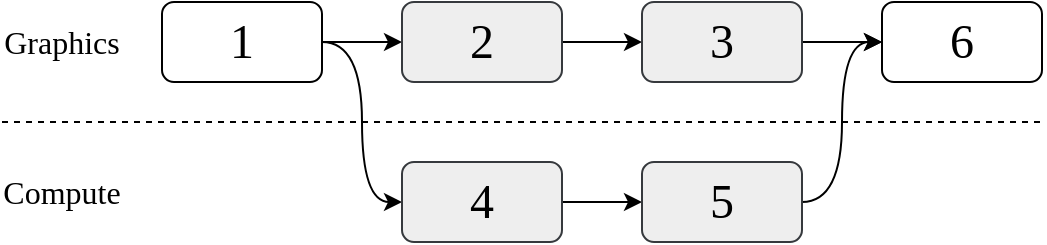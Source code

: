 <mxfile version="23.0.2" type="github">
  <diagram name="第 1 页" id="9Wy57vLdWNZvY6cCVtTI">
    <mxGraphModel dx="954" dy="600" grid="1" gridSize="10" guides="1" tooltips="1" connect="1" arrows="1" fold="1" page="1" pageScale="1" pageWidth="827" pageHeight="1169" math="0" shadow="0">
      <root>
        <mxCell id="0" />
        <mxCell id="1" parent="0" />
        <mxCell id="MBymmYlp3hh2KS27ztZ8-3" value="" style="edgeStyle=orthogonalEdgeStyle;rounded=0;orthogonalLoop=1;jettySize=auto;html=1;" edge="1" parent="1" source="MBymmYlp3hh2KS27ztZ8-1" target="MBymmYlp3hh2KS27ztZ8-2">
          <mxGeometry relative="1" as="geometry" />
        </mxCell>
        <mxCell id="MBymmYlp3hh2KS27ztZ8-12" style="edgeStyle=orthogonalEdgeStyle;rounded=0;orthogonalLoop=1;jettySize=auto;html=1;exitX=1;exitY=0.5;exitDx=0;exitDy=0;entryX=0;entryY=0.5;entryDx=0;entryDy=0;curved=1;" edge="1" parent="1" source="MBymmYlp3hh2KS27ztZ8-1" target="MBymmYlp3hh2KS27ztZ8-8">
          <mxGeometry relative="1" as="geometry" />
        </mxCell>
        <mxCell id="MBymmYlp3hh2KS27ztZ8-1" value="1" style="rounded=1;whiteSpace=wrap;html=1;fontFamily=Times New Roman;fontSize=24;" vertex="1" parent="1">
          <mxGeometry x="200" y="160" width="80" height="40" as="geometry" />
        </mxCell>
        <mxCell id="MBymmYlp3hh2KS27ztZ8-5" value="" style="edgeStyle=orthogonalEdgeStyle;rounded=0;orthogonalLoop=1;jettySize=auto;html=1;" edge="1" parent="1" source="MBymmYlp3hh2KS27ztZ8-2" target="MBymmYlp3hh2KS27ztZ8-4">
          <mxGeometry relative="1" as="geometry" />
        </mxCell>
        <mxCell id="MBymmYlp3hh2KS27ztZ8-2" value="2" style="rounded=1;whiteSpace=wrap;html=1;fontFamily=Times New Roman;fontSize=24;labelBackgroundColor=none;fillColor=#eeeeee;strokeColor=#36393d;" vertex="1" parent="1">
          <mxGeometry x="320" y="160" width="80" height="40" as="geometry" />
        </mxCell>
        <mxCell id="MBymmYlp3hh2KS27ztZ8-7" value="" style="edgeStyle=orthogonalEdgeStyle;rounded=0;orthogonalLoop=1;jettySize=auto;html=1;" edge="1" parent="1" source="MBymmYlp3hh2KS27ztZ8-4" target="MBymmYlp3hh2KS27ztZ8-6">
          <mxGeometry relative="1" as="geometry" />
        </mxCell>
        <mxCell id="MBymmYlp3hh2KS27ztZ8-4" value="3" style="rounded=1;whiteSpace=wrap;html=1;fontFamily=Times New Roman;fontSize=24;fillColor=#eeeeee;strokeColor=#36393d;" vertex="1" parent="1">
          <mxGeometry x="440" y="160" width="80" height="40" as="geometry" />
        </mxCell>
        <mxCell id="MBymmYlp3hh2KS27ztZ8-6" value="6" style="rounded=1;whiteSpace=wrap;html=1;fontFamily=Times New Roman;fontSize=24;" vertex="1" parent="1">
          <mxGeometry x="560" y="160" width="80" height="40" as="geometry" />
        </mxCell>
        <mxCell id="MBymmYlp3hh2KS27ztZ8-10" value="" style="edgeStyle=orthogonalEdgeStyle;rounded=0;orthogonalLoop=1;jettySize=auto;html=1;" edge="1" parent="1" source="MBymmYlp3hh2KS27ztZ8-8" target="MBymmYlp3hh2KS27ztZ8-9">
          <mxGeometry relative="1" as="geometry" />
        </mxCell>
        <mxCell id="MBymmYlp3hh2KS27ztZ8-8" value="4" style="rounded=1;whiteSpace=wrap;html=1;fontFamily=Times New Roman;fontSize=24;fillColor=#eeeeee;strokeColor=#36393d;" vertex="1" parent="1">
          <mxGeometry x="320" y="240" width="80" height="40" as="geometry" />
        </mxCell>
        <mxCell id="MBymmYlp3hh2KS27ztZ8-13" style="edgeStyle=orthogonalEdgeStyle;rounded=0;orthogonalLoop=1;jettySize=auto;html=1;entryX=0;entryY=0.5;entryDx=0;entryDy=0;curved=1;" edge="1" parent="1" source="MBymmYlp3hh2KS27ztZ8-9" target="MBymmYlp3hh2KS27ztZ8-6">
          <mxGeometry relative="1" as="geometry" />
        </mxCell>
        <mxCell id="MBymmYlp3hh2KS27ztZ8-9" value="5" style="rounded=1;whiteSpace=wrap;html=1;fontFamily=Times New Roman;fontSize=24;fillColor=#eeeeee;strokeColor=#36393d;" vertex="1" parent="1">
          <mxGeometry x="440" y="240" width="80" height="40" as="geometry" />
        </mxCell>
        <mxCell id="MBymmYlp3hh2KS27ztZ8-15" value="" style="endArrow=none;dashed=1;html=1;rounded=0;" edge="1" parent="1">
          <mxGeometry width="50" height="50" relative="1" as="geometry">
            <mxPoint x="120" y="220" as="sourcePoint" />
            <mxPoint x="640" y="220" as="targetPoint" />
          </mxGeometry>
        </mxCell>
        <mxCell id="MBymmYlp3hh2KS27ztZ8-16" value="Graphics" style="text;html=1;strokeColor=none;fillColor=none;align=center;verticalAlign=middle;whiteSpace=wrap;rounded=0;fontFamily=Times New Roman;fontSize=16;" vertex="1" parent="1">
          <mxGeometry x="120" y="165" width="60" height="30" as="geometry" />
        </mxCell>
        <mxCell id="MBymmYlp3hh2KS27ztZ8-17" value="Compute" style="text;html=1;strokeColor=none;fillColor=none;align=center;verticalAlign=middle;whiteSpace=wrap;rounded=0;fontFamily=Times New Roman;fontSize=16;" vertex="1" parent="1">
          <mxGeometry x="120" y="240" width="60" height="30" as="geometry" />
        </mxCell>
      </root>
    </mxGraphModel>
  </diagram>
</mxfile>
